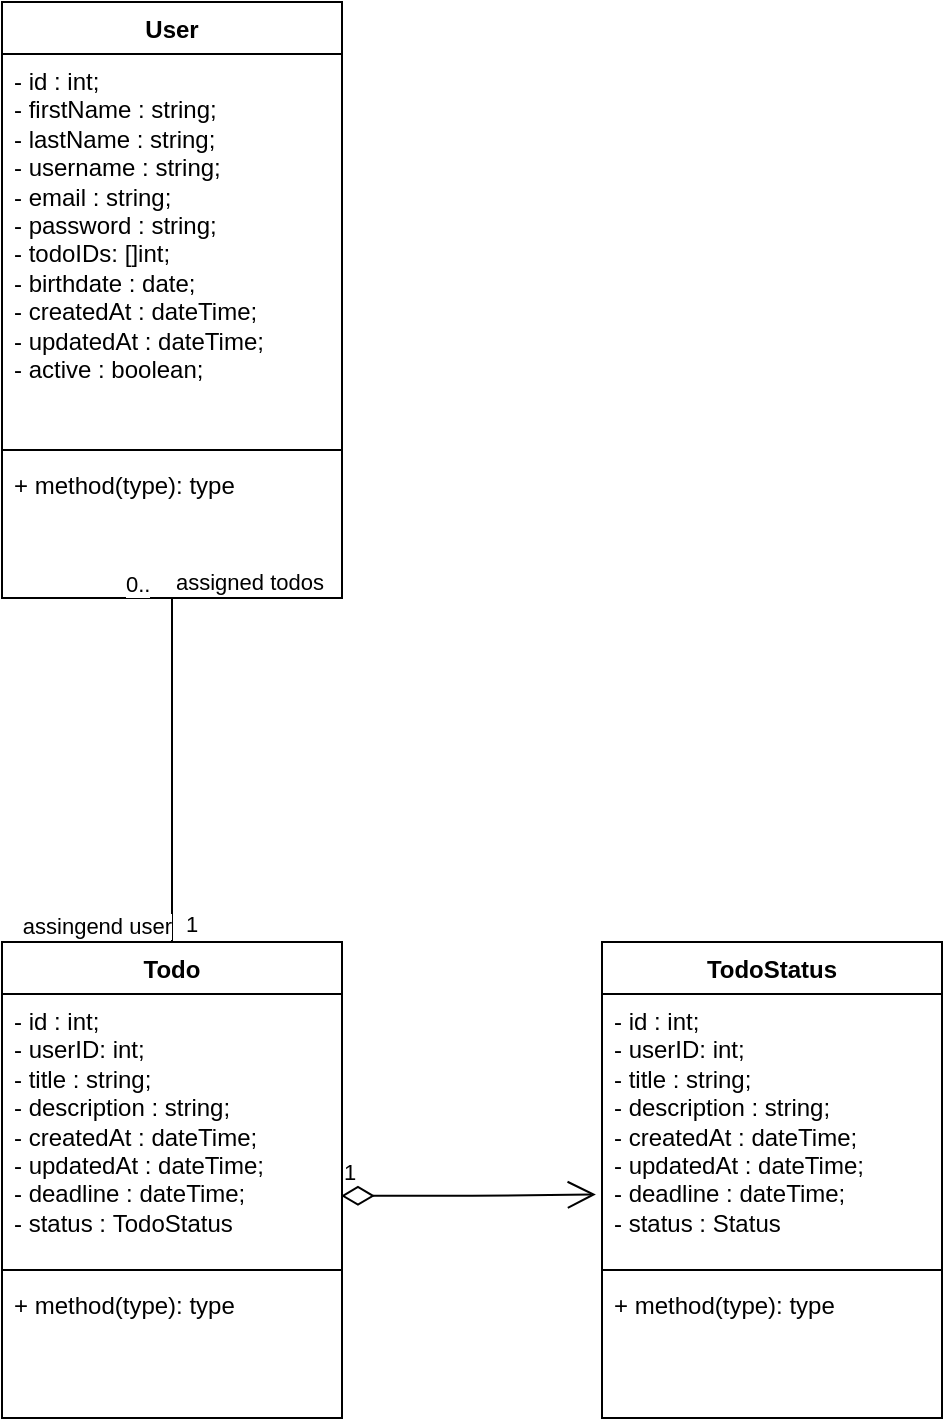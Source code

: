 <mxfile version="23.1.6" type="github">
  <diagram id="C5RBs43oDa-KdzZeNtuy" name="Page-1">
    <mxGraphModel dx="1181" dy="446" grid="1" gridSize="10" guides="1" tooltips="1" connect="1" arrows="1" fold="1" page="1" pageScale="1" pageWidth="827" pageHeight="1169" math="0" shadow="0">
      <root>
        <mxCell id="WIyWlLk6GJQsqaUBKTNV-0" />
        <mxCell id="WIyWlLk6GJQsqaUBKTNV-1" parent="WIyWlLk6GJQsqaUBKTNV-0" />
        <mxCell id="sP9evEGXutJlZ9QTME4c-12" value="User" style="swimlane;fontStyle=1;align=center;verticalAlign=top;childLayout=stackLayout;horizontal=1;startSize=26;horizontalStack=0;resizeParent=1;resizeParentMax=0;resizeLast=0;collapsible=1;marginBottom=0;whiteSpace=wrap;html=1;" vertex="1" parent="WIyWlLk6GJQsqaUBKTNV-1">
          <mxGeometry x="30" y="20" width="170" height="298" as="geometry" />
        </mxCell>
        <mxCell id="sP9evEGXutJlZ9QTME4c-13" value="- id : int;&lt;br style=&quot;border-color: var(--border-color);&quot;&gt;&lt;span style=&quot;border-color: var(--border-color); background-color: initial;&quot;&gt;- firstName : string;&lt;br style=&quot;border-color: var(--border-color);&quot;&gt;- lastName : string;&lt;br style=&quot;border-color: var(--border-color);&quot;&gt;- username : string;&lt;br style=&quot;border-color: var(--border-color);&quot;&gt;- email : string;&lt;br style=&quot;border-color: var(--border-color);&quot;&gt;- password : string;&lt;br style=&quot;border-color: var(--border-color);&quot;&gt;- todoIDs: []int;&lt;br style=&quot;border-color: var(--border-color);&quot;&gt;- birthdate : date;&lt;br style=&quot;border-color: var(--border-color);&quot;&gt;- createdAt : dateTime;&lt;br style=&quot;border-color: var(--border-color);&quot;&gt;- updatedAt : dateTime;&lt;br style=&quot;border-color: var(--border-color);&quot;&gt;- active : boolean;&lt;/span&gt;" style="text;strokeColor=none;fillColor=none;align=left;verticalAlign=top;spacingLeft=4;spacingRight=4;overflow=hidden;rotatable=0;points=[[0,0.5],[1,0.5]];portConstraint=eastwest;whiteSpace=wrap;html=1;" vertex="1" parent="sP9evEGXutJlZ9QTME4c-12">
          <mxGeometry y="26" width="170" height="194" as="geometry" />
        </mxCell>
        <mxCell id="sP9evEGXutJlZ9QTME4c-14" value="" style="line;strokeWidth=1;fillColor=none;align=left;verticalAlign=middle;spacingTop=-1;spacingLeft=3;spacingRight=3;rotatable=0;labelPosition=right;points=[];portConstraint=eastwest;strokeColor=inherit;" vertex="1" parent="sP9evEGXutJlZ9QTME4c-12">
          <mxGeometry y="220" width="170" height="8" as="geometry" />
        </mxCell>
        <mxCell id="sP9evEGXutJlZ9QTME4c-15" value="+ method(type): type" style="text;strokeColor=none;fillColor=none;align=left;verticalAlign=top;spacingLeft=4;spacingRight=4;overflow=hidden;rotatable=0;points=[[0,0.5],[1,0.5]];portConstraint=eastwest;whiteSpace=wrap;html=1;" vertex="1" parent="sP9evEGXutJlZ9QTME4c-12">
          <mxGeometry y="228" width="170" height="70" as="geometry" />
        </mxCell>
        <mxCell id="sP9evEGXutJlZ9QTME4c-16" value="Todo" style="swimlane;fontStyle=1;align=center;verticalAlign=top;childLayout=stackLayout;horizontal=1;startSize=26;horizontalStack=0;resizeParent=1;resizeParentMax=0;resizeLast=0;collapsible=1;marginBottom=0;whiteSpace=wrap;html=1;" vertex="1" parent="WIyWlLk6GJQsqaUBKTNV-1">
          <mxGeometry x="30" y="490" width="170" height="238" as="geometry" />
        </mxCell>
        <mxCell id="sP9evEGXutJlZ9QTME4c-17" value="- id : int;&lt;br style=&quot;border-color: var(--border-color);&quot;&gt;&lt;span style=&quot;border-color: var(--border-color); background-color: initial;&quot;&gt;- userID: int;&lt;br&gt;- title : string;&lt;br&gt;- description : string;&lt;br&gt;- createdAt : dateTime;&lt;br&gt;- updatedAt : dateTime;&lt;br&gt;- deadline : dateTime;&lt;br&gt;- status :&amp;nbsp;TodoStatus&lt;br&gt;&lt;/span&gt;" style="text;strokeColor=none;fillColor=none;align=left;verticalAlign=top;spacingLeft=4;spacingRight=4;overflow=hidden;rotatable=0;points=[[0,0.5],[1,0.5]];portConstraint=eastwest;whiteSpace=wrap;html=1;" vertex="1" parent="sP9evEGXutJlZ9QTME4c-16">
          <mxGeometry y="26" width="170" height="134" as="geometry" />
        </mxCell>
        <mxCell id="sP9evEGXutJlZ9QTME4c-18" value="" style="line;strokeWidth=1;fillColor=none;align=left;verticalAlign=middle;spacingTop=-1;spacingLeft=3;spacingRight=3;rotatable=0;labelPosition=right;points=[];portConstraint=eastwest;strokeColor=inherit;" vertex="1" parent="sP9evEGXutJlZ9QTME4c-16">
          <mxGeometry y="160" width="170" height="8" as="geometry" />
        </mxCell>
        <mxCell id="sP9evEGXutJlZ9QTME4c-19" value="+ method(type): type" style="text;strokeColor=none;fillColor=none;align=left;verticalAlign=top;spacingLeft=4;spacingRight=4;overflow=hidden;rotatable=0;points=[[0,0.5],[1,0.5]];portConstraint=eastwest;whiteSpace=wrap;html=1;" vertex="1" parent="sP9evEGXutJlZ9QTME4c-16">
          <mxGeometry y="168" width="170" height="70" as="geometry" />
        </mxCell>
        <mxCell id="sP9evEGXutJlZ9QTME4c-20" value="TodoStatus" style="swimlane;fontStyle=1;align=center;verticalAlign=top;childLayout=stackLayout;horizontal=1;startSize=26;horizontalStack=0;resizeParent=1;resizeParentMax=0;resizeLast=0;collapsible=1;marginBottom=0;whiteSpace=wrap;html=1;" vertex="1" parent="WIyWlLk6GJQsqaUBKTNV-1">
          <mxGeometry x="330" y="490" width="170" height="238" as="geometry" />
        </mxCell>
        <mxCell id="sP9evEGXutJlZ9QTME4c-21" value="- id : int;&lt;br style=&quot;border-color: var(--border-color);&quot;&gt;&lt;span style=&quot;border-color: var(--border-color); background-color: initial;&quot;&gt;- userID: int;&lt;br&gt;- title : string;&lt;br&gt;- description : string;&lt;br&gt;- createdAt : dateTime;&lt;br&gt;- updatedAt : dateTime;&lt;br&gt;- deadline : dateTime;&lt;br&gt;- status : Status&lt;br&gt;&lt;/span&gt;" style="text;strokeColor=none;fillColor=none;align=left;verticalAlign=top;spacingLeft=4;spacingRight=4;overflow=hidden;rotatable=0;points=[[0,0.5],[1,0.5]];portConstraint=eastwest;whiteSpace=wrap;html=1;" vertex="1" parent="sP9evEGXutJlZ9QTME4c-20">
          <mxGeometry y="26" width="170" height="134" as="geometry" />
        </mxCell>
        <mxCell id="sP9evEGXutJlZ9QTME4c-22" value="" style="line;strokeWidth=1;fillColor=none;align=left;verticalAlign=middle;spacingTop=-1;spacingLeft=3;spacingRight=3;rotatable=0;labelPosition=right;points=[];portConstraint=eastwest;strokeColor=inherit;" vertex="1" parent="sP9evEGXutJlZ9QTME4c-20">
          <mxGeometry y="160" width="170" height="8" as="geometry" />
        </mxCell>
        <mxCell id="sP9evEGXutJlZ9QTME4c-23" value="+ method(type): type" style="text;strokeColor=none;fillColor=none;align=left;verticalAlign=top;spacingLeft=4;spacingRight=4;overflow=hidden;rotatable=0;points=[[0,0.5],[1,0.5]];portConstraint=eastwest;whiteSpace=wrap;html=1;" vertex="1" parent="sP9evEGXutJlZ9QTME4c-20">
          <mxGeometry y="168" width="170" height="70" as="geometry" />
        </mxCell>
        <mxCell id="sP9evEGXutJlZ9QTME4c-24" value="1" style="endArrow=open;html=1;endSize=12;startArrow=diamondThin;startSize=14;startFill=0;edgeStyle=orthogonalEdgeStyle;align=left;verticalAlign=bottom;rounded=0;entryX=-0.018;entryY=0.748;entryDx=0;entryDy=0;entryPerimeter=0;exitX=0.997;exitY=0.753;exitDx=0;exitDy=0;exitPerimeter=0;" edge="1" parent="WIyWlLk6GJQsqaUBKTNV-1" source="sP9evEGXutJlZ9QTME4c-17" target="sP9evEGXutJlZ9QTME4c-21">
          <mxGeometry x="-1" y="3" relative="1" as="geometry">
            <mxPoint x="199" y="600" as="sourcePoint" />
            <mxPoint x="540" y="570" as="targetPoint" />
            <mxPoint as="offset" />
          </mxGeometry>
        </mxCell>
        <mxCell id="sP9evEGXutJlZ9QTME4c-28" value="" style="endArrow=none;html=1;edgeStyle=orthogonalEdgeStyle;rounded=0;exitX=0.5;exitY=1.008;exitDx=0;exitDy=0;exitPerimeter=0;entryX=0.5;entryY=0;entryDx=0;entryDy=0;" edge="1" parent="WIyWlLk6GJQsqaUBKTNV-1" source="sP9evEGXutJlZ9QTME4c-15" target="sP9evEGXutJlZ9QTME4c-16">
          <mxGeometry relative="1" as="geometry">
            <mxPoint x="380" y="500" as="sourcePoint" />
            <mxPoint x="540" y="500" as="targetPoint" />
          </mxGeometry>
        </mxCell>
        <mxCell id="sP9evEGXutJlZ9QTME4c-29" value="assigned todos" style="edgeLabel;resizable=0;html=1;align=left;verticalAlign=bottom;" connectable="0" vertex="1" parent="sP9evEGXutJlZ9QTME4c-28">
          <mxGeometry x="-1" relative="1" as="geometry" />
        </mxCell>
        <mxCell id="sP9evEGXutJlZ9QTME4c-30" value="assingend user" style="edgeLabel;resizable=0;html=1;align=right;verticalAlign=bottom;" connectable="0" vertex="1" parent="sP9evEGXutJlZ9QTME4c-28">
          <mxGeometry x="1" relative="1" as="geometry" />
        </mxCell>
        <mxCell id="sP9evEGXutJlZ9QTME4c-33" value="0.." style="edgeLabel;resizable=0;html=1;align=left;verticalAlign=bottom;" connectable="0" vertex="1" parent="sP9evEGXutJlZ9QTME4c-28">
          <mxGeometry x="-1" relative="1" as="geometry">
            <mxPoint x="-25" y="1" as="offset" />
          </mxGeometry>
        </mxCell>
        <mxCell id="sP9evEGXutJlZ9QTME4c-34" value="1" style="edgeLabel;resizable=0;html=1;align=left;verticalAlign=bottom;" connectable="0" vertex="1" parent="sP9evEGXutJlZ9QTME4c-28">
          <mxGeometry x="-1" relative="1" as="geometry">
            <mxPoint x="5" y="171" as="offset" />
          </mxGeometry>
        </mxCell>
      </root>
    </mxGraphModel>
  </diagram>
</mxfile>
